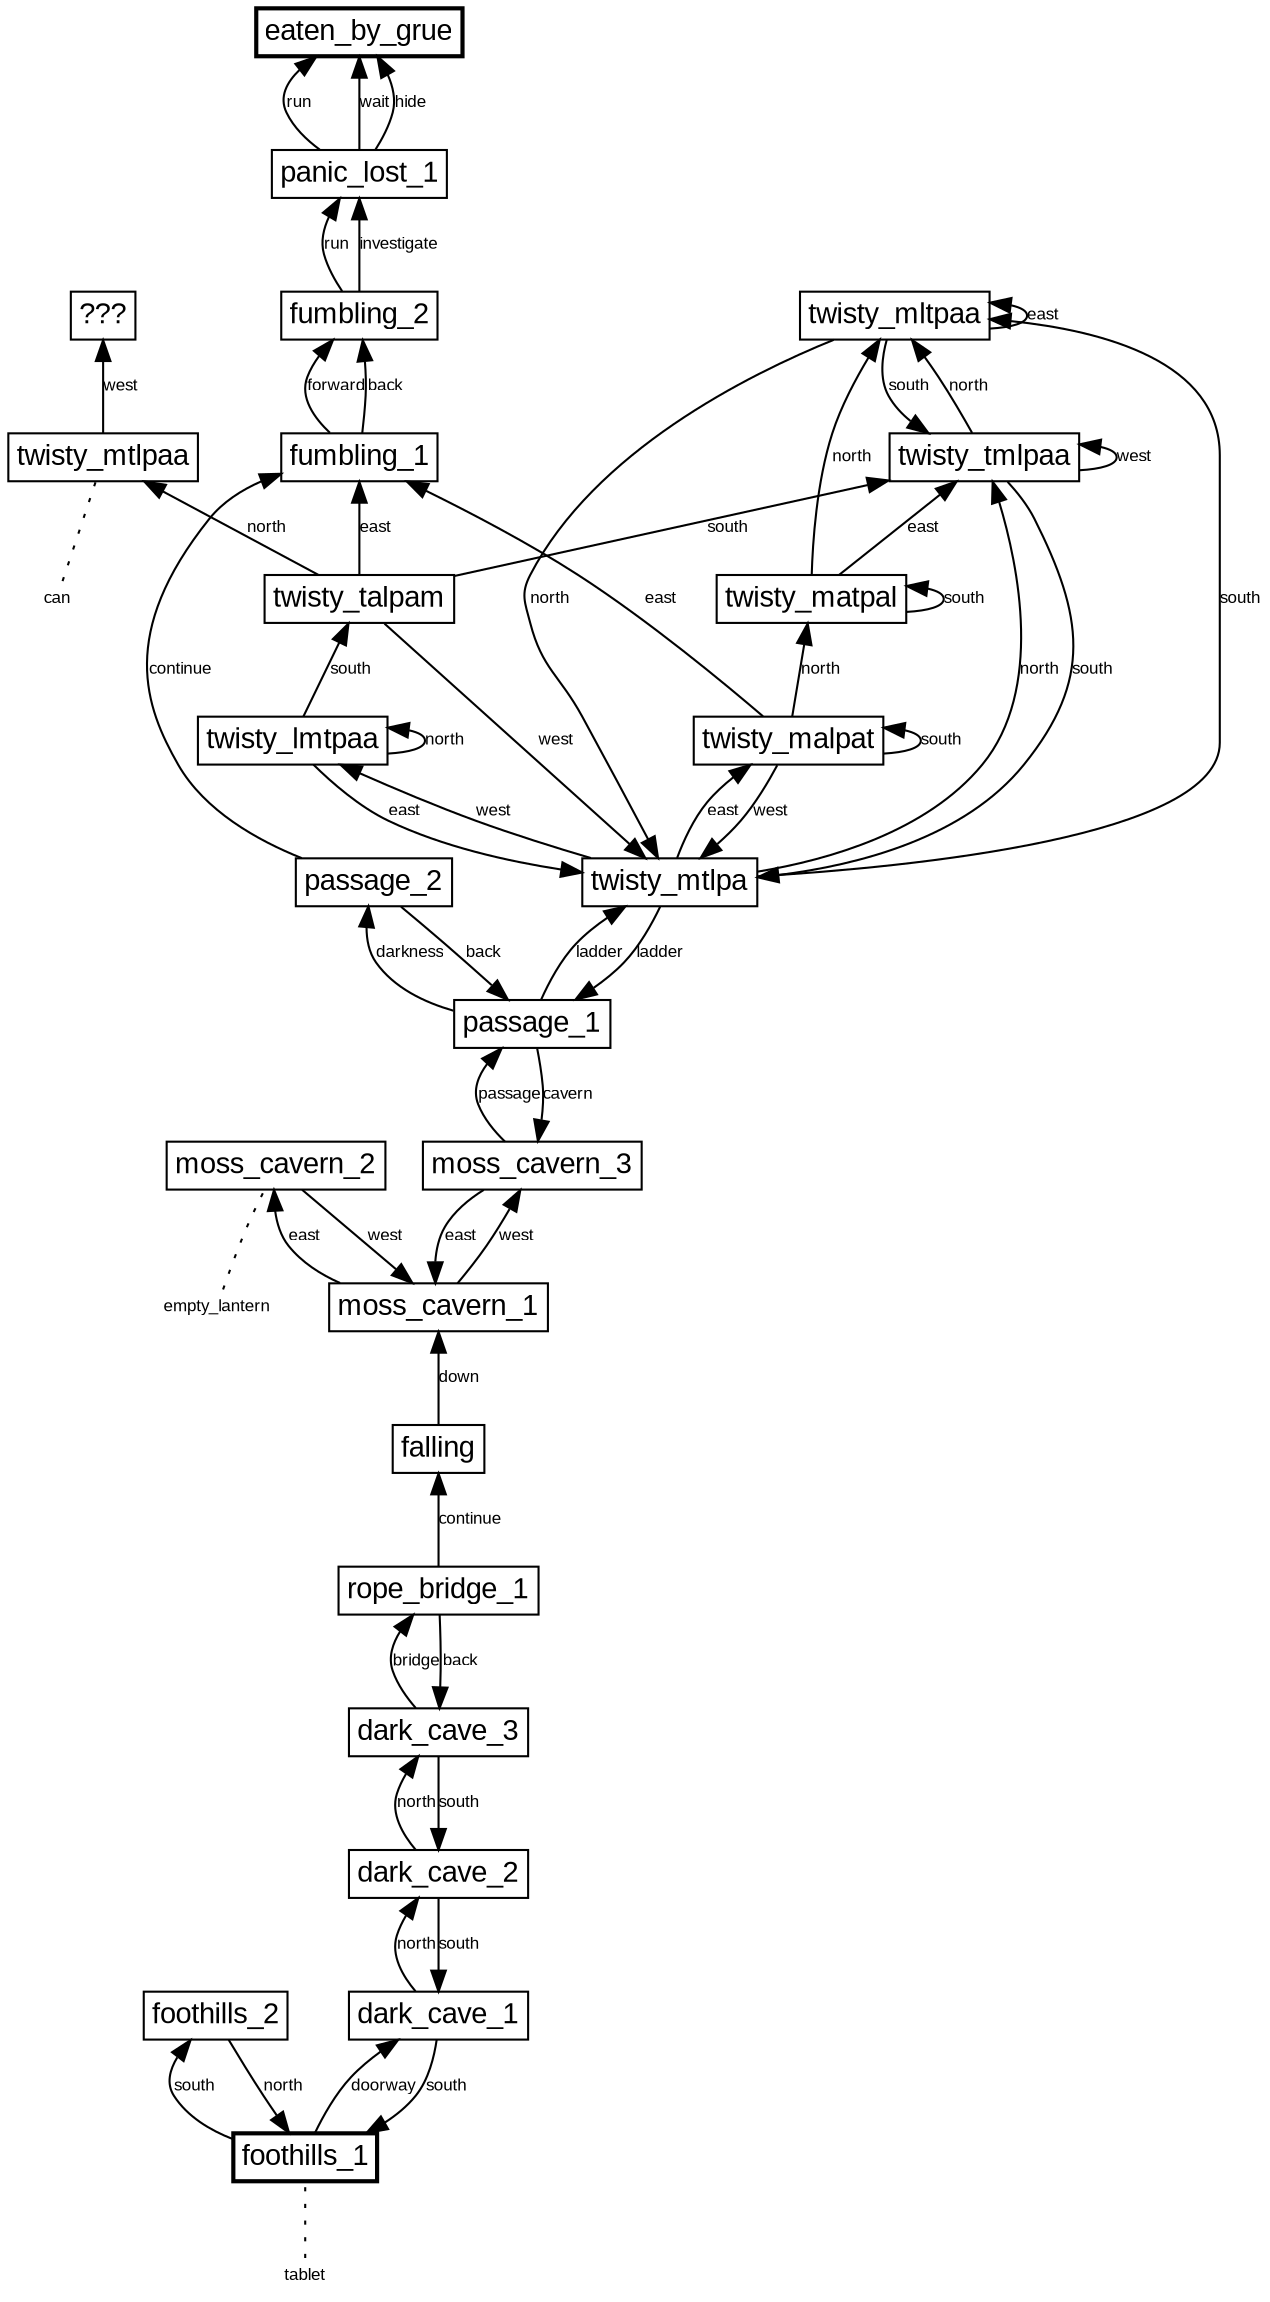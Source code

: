 digraph G {
    rankdir=BT;

    node [fontname=arial shape=box margin="0.05,0.05" width=0 height=0];
    edge [fontname=arial fontsize=8];

    /* start/end states */
    foothills_1 [style=bold];
    eaten_by_grue [style=bold];

    /* items */
    tablet [fontsize=8 shape=none];
    empty_lantern [fontsize=8 shape=none];
    can [fontsize=8 shape=none];

    /* item edges */
    tablet -> foothills_1 [style=dotted arrowhead=none];
    empty_lantern -> moss_cavern_2 [style=dotted arrowhead=none];
    can -> twisty_mtlpaa [style=dotted arrowhead=none];

    /* room transitions */
    foothills_1 -> foothills_2 [label=south];
    foothills_1 -> dark_cave_1 [label=doorway];

    foothills_2 -> foothills_1 [label=north];

    dark_cave_1 -> foothills_1 [label=south];
    dark_cave_1 -> dark_cave_2 [label=north];

    dark_cave_2 -> dark_cave_1 [label=south];
    dark_cave_2 -> dark_cave_3 [label=north];

    dark_cave_3 -> rope_bridge_1 [label=bridge];
    dark_cave_3 -> dark_cave_2 [label=south];

    rope_bridge_1 -> dark_cave_3 [label=back];
    rope_bridge_1 -> falling [label=continue];

    falling -> moss_cavern_1 [label=down];

    moss_cavern_1 -> moss_cavern_2 [label=east];
    moss_cavern_1 -> moss_cavern_3 [label=west];

    moss_cavern_2 -> moss_cavern_1 [label=west];

    moss_cavern_3 -> moss_cavern_1 [label=east];
    moss_cavern_3 -> passage_1 [label=passage];

    passage_1 -> moss_cavern_3 [label=cavern];
    passage_1 -> twisty_mtlpa [label=ladder];
    passage_1 -> passage_2 [label=darkness];

    passage_2 -> passage_1 [label=back];
    passage_2 -> fumbling_1 [label=continue];

    fumbling_1 -> fumbling_2 [label=forward];
    fumbling_1 -> fumbling_2 [label=back];

    fumbling_2 -> panic_lost_1 [label=run];
    fumbling_2 -> panic_lost_1 [label=investigate];

    panic_lost_1 -> eaten_by_grue [label=run];
    panic_lost_1 -> eaten_by_grue [label=wait];
    panic_lost_1 -> eaten_by_grue [label=hide];

    twisty_mtlpa -> passage_1 [label=ladder];
    twisty_mtlpa -> twisty_tmlpaa [label=north];
    twisty_mtlpa -> twisty_malpat [label=east];
    twisty_mtlpa -> twisty_mltpaa [label=south];
    twisty_mtlpa -> twisty_lmtpaa [label=west];

    twisty_tmlpaa -> twisty_mltpaa [label=north];
    twisty_tmlpaa -> twisty_mtlpa [label=south];
    twisty_tmlpaa -> twisty_tmlpaa [label=west];

    twisty_malpat -> twisty_matpal [label=north];
    twisty_malpat -> twisty_malpat [label=south];
    twisty_malpat -> twisty_mtlpa [label=west];
    twisty_malpat -> fumbling_1 [label=east];

    twisty_mltpaa -> twisty_mtlpa [label=north];
    twisty_mltpaa -> twisty_tmlpaa [label=south];
    twisty_mltpaa -> twisty_mltpaa [label=east];

    twisty_lmtpaa -> twisty_lmtpaa [label=north];
    twisty_lmtpaa -> twisty_talpam [label=south];
    twisty_lmtpaa -> twisty_mtlpa [label=east];

    twisty_matpal -> twisty_mltpaa [label=north];
    twisty_matpal -> twisty_tmlpaa [label=east];
    twisty_matpal -> twisty_matpal [label=south];

    twisty_talpam -> twisty_mtlpaa [label=north];
    twisty_talpam -> twisty_tmlpaa [label=south];
    twisty_talpam -> twisty_mtlpa [label=west];
    twisty_talpam -> fumbling_1 [label=east];

    twisty_mtlpaa -> "???" [label=west];
}
